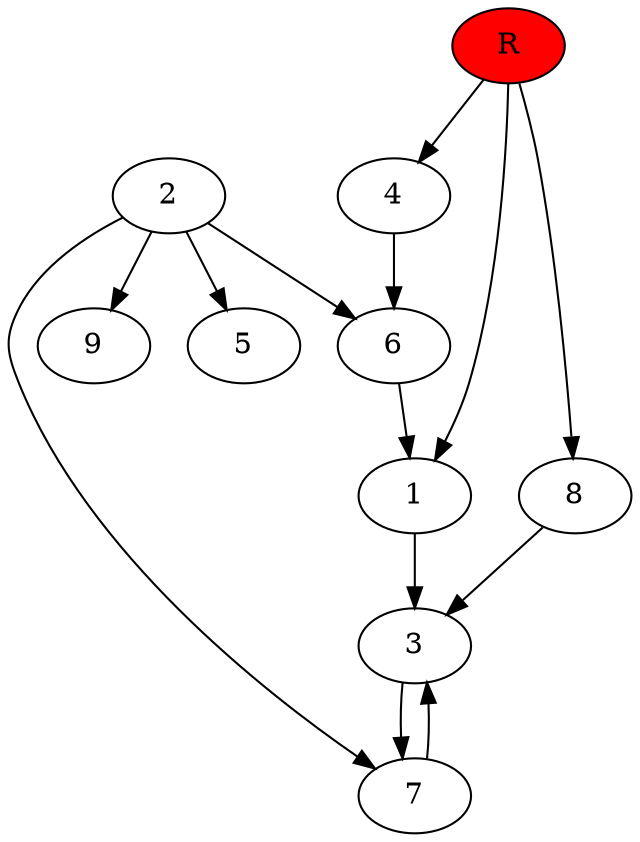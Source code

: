 digraph prb3327 {
	1
	2
	3
	4
	5
	6
	7
	8
	R [fillcolor="#ff0000" style=filled]
	1 -> 3
	2 -> 5
	2 -> 6
	2 -> 7
	2 -> 9
	3 -> 7
	4 -> 6
	6 -> 1
	7 -> 3
	8 -> 3
	R -> 1
	R -> 4
	R -> 8
}
